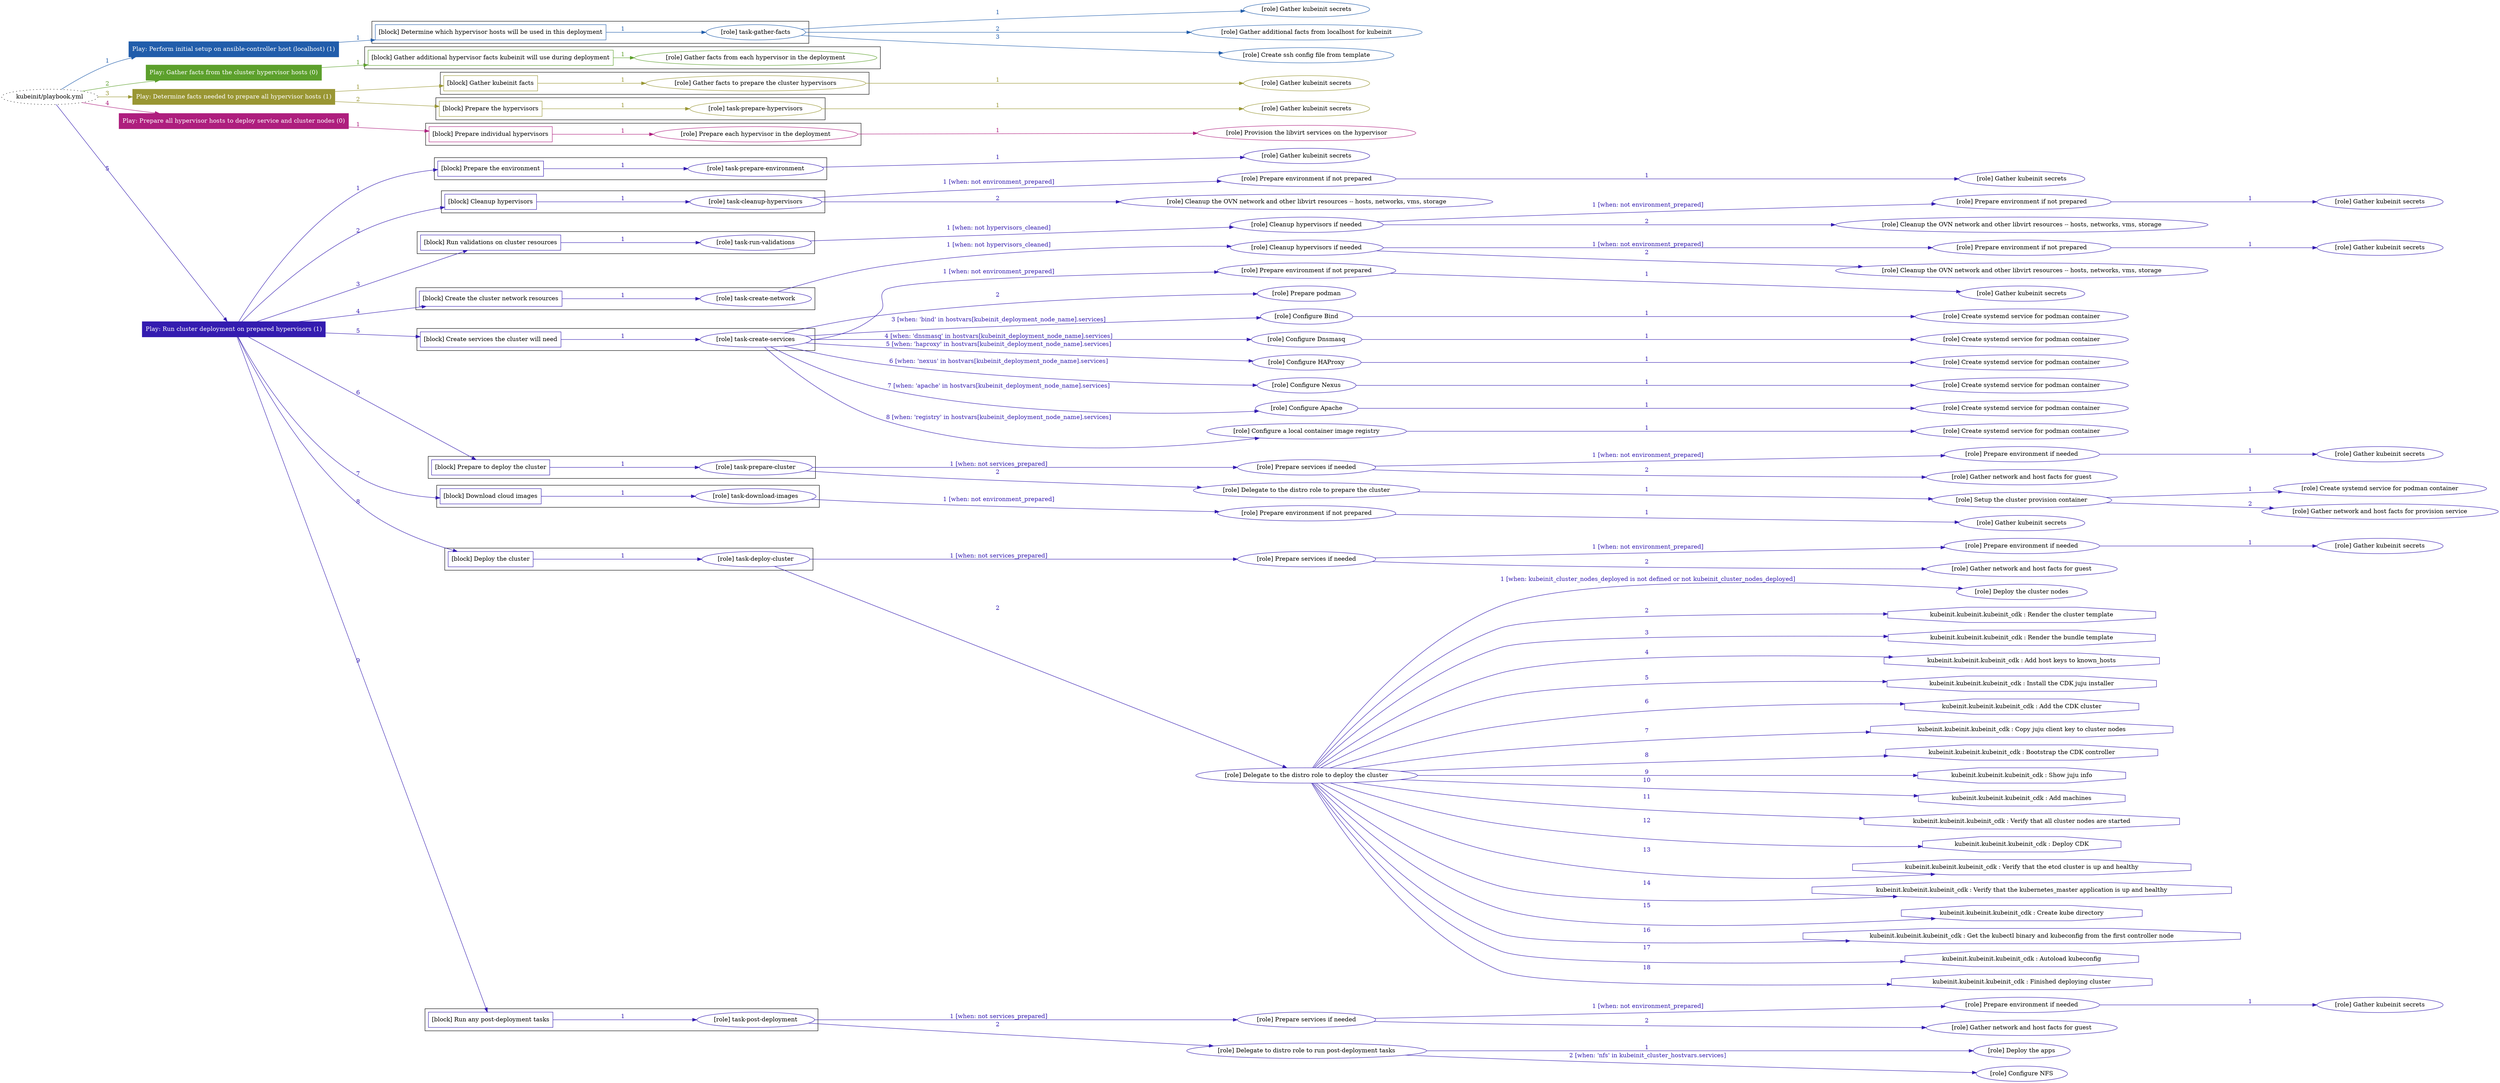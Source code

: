 digraph {
	graph [concentrate=true ordering=in rankdir=LR ratio=fill]
	edge [esep=5 sep=10]
	"kubeinit/playbook.yml" [URL="/home/runner/work/kubeinit/kubeinit/kubeinit/playbook.yml" id=playbook_48c706c8 style=dotted]
	play_cedb3ba1 [label="Play: Perform initial setup on ansible-controller host (localhost) (1)" URL="/home/runner/work/kubeinit/kubeinit/kubeinit/playbook.yml" color="#215dab" fontcolor="#ffffff" id=play_cedb3ba1 shape=box style=filled tooltip=localhost]
	"kubeinit/playbook.yml" -> play_cedb3ba1 [label="1 " color="#215dab" fontcolor="#215dab" id=edge_71664bc8 labeltooltip="1 " tooltip="1 "]
	subgraph "Gather kubeinit secrets" {
		role_3e4370bb [label="[role] Gather kubeinit secrets" URL="/home/runner/.ansible/collections/ansible_collections/kubeinit/kubeinit/roles/kubeinit_prepare/tasks/build_hypervisors_group.yml" color="#215dab" id=role_3e4370bb tooltip="Gather kubeinit secrets"]
	}
	subgraph "Gather additional facts from localhost for kubeinit" {
		role_c6907fe6 [label="[role] Gather additional facts from localhost for kubeinit" URL="/home/runner/.ansible/collections/ansible_collections/kubeinit/kubeinit/roles/kubeinit_prepare/tasks/build_hypervisors_group.yml" color="#215dab" id=role_c6907fe6 tooltip="Gather additional facts from localhost for kubeinit"]
	}
	subgraph "Create ssh config file from template" {
		role_018516f5 [label="[role] Create ssh config file from template" URL="/home/runner/.ansible/collections/ansible_collections/kubeinit/kubeinit/roles/kubeinit_prepare/tasks/build_hypervisors_group.yml" color="#215dab" id=role_018516f5 tooltip="Create ssh config file from template"]
	}
	subgraph "task-gather-facts" {
		role_13b71f1a [label="[role] task-gather-facts" URL="/home/runner/work/kubeinit/kubeinit/kubeinit/playbook.yml" color="#215dab" id=role_13b71f1a tooltip="task-gather-facts"]
		role_13b71f1a -> role_3e4370bb [label="1 " color="#215dab" fontcolor="#215dab" id=edge_1172177b labeltooltip="1 " tooltip="1 "]
		role_13b71f1a -> role_c6907fe6 [label="2 " color="#215dab" fontcolor="#215dab" id=edge_14a9ded7 labeltooltip="2 " tooltip="2 "]
		role_13b71f1a -> role_018516f5 [label="3 " color="#215dab" fontcolor="#215dab" id=edge_3a57f337 labeltooltip="3 " tooltip="3 "]
	}
	subgraph "Play: Perform initial setup on ansible-controller host (localhost) (1)" {
		play_cedb3ba1 -> block_cb6052bd [label=1 color="#215dab" fontcolor="#215dab" id=edge_5fdbff32 labeltooltip=1 tooltip=1]
		subgraph cluster_block_cb6052bd {
			block_cb6052bd [label="[block] Determine which hypervisor hosts will be used in this deployment" URL="/home/runner/work/kubeinit/kubeinit/kubeinit/playbook.yml" color="#215dab" id=block_cb6052bd labeltooltip="Determine which hypervisor hosts will be used in this deployment" shape=box tooltip="Determine which hypervisor hosts will be used in this deployment"]
			block_cb6052bd -> role_13b71f1a [label="1 " color="#215dab" fontcolor="#215dab" id=edge_61fb0ae7 labeltooltip="1 " tooltip="1 "]
		}
	}
	play_a7b5525f [label="Play: Gather facts from the cluster hypervisor hosts (0)" URL="/home/runner/work/kubeinit/kubeinit/kubeinit/playbook.yml" color="#5ca02c" fontcolor="#ffffff" id=play_a7b5525f shape=box style=filled tooltip="Play: Gather facts from the cluster hypervisor hosts (0)"]
	"kubeinit/playbook.yml" -> play_a7b5525f [label="2 " color="#5ca02c" fontcolor="#5ca02c" id=edge_7c75caef labeltooltip="2 " tooltip="2 "]
	subgraph "Gather facts from each hypervisor in the deployment" {
		role_ce492570 [label="[role] Gather facts from each hypervisor in the deployment" URL="/home/runner/work/kubeinit/kubeinit/kubeinit/playbook.yml" color="#5ca02c" id=role_ce492570 tooltip="Gather facts from each hypervisor in the deployment"]
	}
	subgraph "Play: Gather facts from the cluster hypervisor hosts (0)" {
		play_a7b5525f -> block_900a259f [label=1 color="#5ca02c" fontcolor="#5ca02c" id=edge_388dc240 labeltooltip=1 tooltip=1]
		subgraph cluster_block_900a259f {
			block_900a259f [label="[block] Gather additional hypervisor facts kubeinit will use during deployment" URL="/home/runner/work/kubeinit/kubeinit/kubeinit/playbook.yml" color="#5ca02c" id=block_900a259f labeltooltip="Gather additional hypervisor facts kubeinit will use during deployment" shape=box tooltip="Gather additional hypervisor facts kubeinit will use during deployment"]
			block_900a259f -> role_ce492570 [label="1 " color="#5ca02c" fontcolor="#5ca02c" id=edge_aece28e5 labeltooltip="1 " tooltip="1 "]
		}
	}
	play_88b65950 [label="Play: Determine facts needed to prepare all hypervisor hosts (1)" URL="/home/runner/work/kubeinit/kubeinit/kubeinit/playbook.yml" color="#999633" fontcolor="#ffffff" id=play_88b65950 shape=box style=filled tooltip=localhost]
	"kubeinit/playbook.yml" -> play_88b65950 [label="3 " color="#999633" fontcolor="#999633" id=edge_ac3afad1 labeltooltip="3 " tooltip="3 "]
	subgraph "Gather kubeinit secrets" {
		role_7559bda3 [label="[role] Gather kubeinit secrets" URL="/home/runner/.ansible/collections/ansible_collections/kubeinit/kubeinit/roles/kubeinit_prepare/tasks/gather_kubeinit_facts.yml" color="#999633" id=role_7559bda3 tooltip="Gather kubeinit secrets"]
	}
	subgraph "Gather facts to prepare the cluster hypervisors" {
		role_72e08563 [label="[role] Gather facts to prepare the cluster hypervisors" URL="/home/runner/work/kubeinit/kubeinit/kubeinit/playbook.yml" color="#999633" id=role_72e08563 tooltip="Gather facts to prepare the cluster hypervisors"]
		role_72e08563 -> role_7559bda3 [label="1 " color="#999633" fontcolor="#999633" id=edge_d6372c58 labeltooltip="1 " tooltip="1 "]
	}
	subgraph "Gather kubeinit secrets" {
		role_219eef7f [label="[role] Gather kubeinit secrets" URL="/home/runner/.ansible/collections/ansible_collections/kubeinit/kubeinit/roles/kubeinit_prepare/tasks/gather_kubeinit_facts.yml" color="#999633" id=role_219eef7f tooltip="Gather kubeinit secrets"]
	}
	subgraph "task-prepare-hypervisors" {
		role_f366081d [label="[role] task-prepare-hypervisors" URL="/home/runner/work/kubeinit/kubeinit/kubeinit/playbook.yml" color="#999633" id=role_f366081d tooltip="task-prepare-hypervisors"]
		role_f366081d -> role_219eef7f [label="1 " color="#999633" fontcolor="#999633" id=edge_fb10b3e0 labeltooltip="1 " tooltip="1 "]
	}
	subgraph "Play: Determine facts needed to prepare all hypervisor hosts (1)" {
		play_88b65950 -> block_e9b36731 [label=1 color="#999633" fontcolor="#999633" id=edge_6ba150f3 labeltooltip=1 tooltip=1]
		subgraph cluster_block_e9b36731 {
			block_e9b36731 [label="[block] Gather kubeinit facts" URL="/home/runner/work/kubeinit/kubeinit/kubeinit/playbook.yml" color="#999633" id=block_e9b36731 labeltooltip="Gather kubeinit facts" shape=box tooltip="Gather kubeinit facts"]
			block_e9b36731 -> role_72e08563 [label="1 " color="#999633" fontcolor="#999633" id=edge_904e5995 labeltooltip="1 " tooltip="1 "]
		}
		play_88b65950 -> block_8498c48b [label=2 color="#999633" fontcolor="#999633" id=edge_4044ae41 labeltooltip=2 tooltip=2]
		subgraph cluster_block_8498c48b {
			block_8498c48b [label="[block] Prepare the hypervisors" URL="/home/runner/work/kubeinit/kubeinit/kubeinit/playbook.yml" color="#999633" id=block_8498c48b labeltooltip="Prepare the hypervisors" shape=box tooltip="Prepare the hypervisors"]
			block_8498c48b -> role_f366081d [label="1 " color="#999633" fontcolor="#999633" id=edge_dd6d3c08 labeltooltip="1 " tooltip="1 "]
		}
	}
	play_8ccb7043 [label="Play: Prepare all hypervisor hosts to deploy service and cluster nodes (0)" URL="/home/runner/work/kubeinit/kubeinit/kubeinit/playbook.yml" color="#ae1e7e" fontcolor="#ffffff" id=play_8ccb7043 shape=box style=filled tooltip="Play: Prepare all hypervisor hosts to deploy service and cluster nodes (0)"]
	"kubeinit/playbook.yml" -> play_8ccb7043 [label="4 " color="#ae1e7e" fontcolor="#ae1e7e" id=edge_369b8608 labeltooltip="4 " tooltip="4 "]
	subgraph "Provision the libvirt services on the hypervisor" {
		role_0583c2eb [label="[role] Provision the libvirt services on the hypervisor" URL="/home/runner/.ansible/collections/ansible_collections/kubeinit/kubeinit/roles/kubeinit_prepare/tasks/prepare_hypervisor.yml" color="#ae1e7e" id=role_0583c2eb tooltip="Provision the libvirt services on the hypervisor"]
	}
	subgraph "Prepare each hypervisor in the deployment" {
		role_469907a5 [label="[role] Prepare each hypervisor in the deployment" URL="/home/runner/work/kubeinit/kubeinit/kubeinit/playbook.yml" color="#ae1e7e" id=role_469907a5 tooltip="Prepare each hypervisor in the deployment"]
		role_469907a5 -> role_0583c2eb [label="1 " color="#ae1e7e" fontcolor="#ae1e7e" id=edge_03b0df62 labeltooltip="1 " tooltip="1 "]
	}
	subgraph "Play: Prepare all hypervisor hosts to deploy service and cluster nodes (0)" {
		play_8ccb7043 -> block_928678fa [label=1 color="#ae1e7e" fontcolor="#ae1e7e" id=edge_aa74c758 labeltooltip=1 tooltip=1]
		subgraph cluster_block_928678fa {
			block_928678fa [label="[block] Prepare individual hypervisors" URL="/home/runner/work/kubeinit/kubeinit/kubeinit/playbook.yml" color="#ae1e7e" id=block_928678fa labeltooltip="Prepare individual hypervisors" shape=box tooltip="Prepare individual hypervisors"]
			block_928678fa -> role_469907a5 [label="1 " color="#ae1e7e" fontcolor="#ae1e7e" id=edge_8cc87899 labeltooltip="1 " tooltip="1 "]
		}
	}
	play_aab366b6 [label="Play: Run cluster deployment on prepared hypervisors (1)" URL="/home/runner/work/kubeinit/kubeinit/kubeinit/playbook.yml" color="#341cb0" fontcolor="#ffffff" id=play_aab366b6 shape=box style=filled tooltip=localhost]
	"kubeinit/playbook.yml" -> play_aab366b6 [label="5 " color="#341cb0" fontcolor="#341cb0" id=edge_aa33cd7a labeltooltip="5 " tooltip="5 "]
	subgraph "Gather kubeinit secrets" {
		role_d6372fdd [label="[role] Gather kubeinit secrets" URL="/home/runner/.ansible/collections/ansible_collections/kubeinit/kubeinit/roles/kubeinit_prepare/tasks/gather_kubeinit_facts.yml" color="#341cb0" id=role_d6372fdd tooltip="Gather kubeinit secrets"]
	}
	subgraph "task-prepare-environment" {
		role_fbc87ac1 [label="[role] task-prepare-environment" URL="/home/runner/work/kubeinit/kubeinit/kubeinit/playbook.yml" color="#341cb0" id=role_fbc87ac1 tooltip="task-prepare-environment"]
		role_fbc87ac1 -> role_d6372fdd [label="1 " color="#341cb0" fontcolor="#341cb0" id=edge_51002732 labeltooltip="1 " tooltip="1 "]
	}
	subgraph "Gather kubeinit secrets" {
		role_0968034c [label="[role] Gather kubeinit secrets" URL="/home/runner/.ansible/collections/ansible_collections/kubeinit/kubeinit/roles/kubeinit_prepare/tasks/gather_kubeinit_facts.yml" color="#341cb0" id=role_0968034c tooltip="Gather kubeinit secrets"]
	}
	subgraph "Prepare environment if not prepared" {
		role_24ebcb48 [label="[role] Prepare environment if not prepared" URL="/home/runner/.ansible/collections/ansible_collections/kubeinit/kubeinit/roles/kubeinit_prepare/tasks/cleanup_hypervisors.yml" color="#341cb0" id=role_24ebcb48 tooltip="Prepare environment if not prepared"]
		role_24ebcb48 -> role_0968034c [label="1 " color="#341cb0" fontcolor="#341cb0" id=edge_f82f7efa labeltooltip="1 " tooltip="1 "]
	}
	subgraph "Cleanup the OVN network and other libvirt resources -- hosts, networks, vms, storage" {
		role_b652e905 [label="[role] Cleanup the OVN network and other libvirt resources -- hosts, networks, vms, storage" URL="/home/runner/.ansible/collections/ansible_collections/kubeinit/kubeinit/roles/kubeinit_prepare/tasks/cleanup_hypervisors.yml" color="#341cb0" id=role_b652e905 tooltip="Cleanup the OVN network and other libvirt resources -- hosts, networks, vms, storage"]
	}
	subgraph "task-cleanup-hypervisors" {
		role_96064964 [label="[role] task-cleanup-hypervisors" URL="/home/runner/work/kubeinit/kubeinit/kubeinit/playbook.yml" color="#341cb0" id=role_96064964 tooltip="task-cleanup-hypervisors"]
		role_96064964 -> role_24ebcb48 [label="1 [when: not environment_prepared]" color="#341cb0" fontcolor="#341cb0" id=edge_95765993 labeltooltip="1 [when: not environment_prepared]" tooltip="1 [when: not environment_prepared]"]
		role_96064964 -> role_b652e905 [label="2 " color="#341cb0" fontcolor="#341cb0" id=edge_e95d57e8 labeltooltip="2 " tooltip="2 "]
	}
	subgraph "Gather kubeinit secrets" {
		role_af003181 [label="[role] Gather kubeinit secrets" URL="/home/runner/.ansible/collections/ansible_collections/kubeinit/kubeinit/roles/kubeinit_prepare/tasks/gather_kubeinit_facts.yml" color="#341cb0" id=role_af003181 tooltip="Gather kubeinit secrets"]
	}
	subgraph "Prepare environment if not prepared" {
		role_1c6df6f0 [label="[role] Prepare environment if not prepared" URL="/home/runner/.ansible/collections/ansible_collections/kubeinit/kubeinit/roles/kubeinit_prepare/tasks/cleanup_hypervisors.yml" color="#341cb0" id=role_1c6df6f0 tooltip="Prepare environment if not prepared"]
		role_1c6df6f0 -> role_af003181 [label="1 " color="#341cb0" fontcolor="#341cb0" id=edge_aa8027bc labeltooltip="1 " tooltip="1 "]
	}
	subgraph "Cleanup the OVN network and other libvirt resources -- hosts, networks, vms, storage" {
		role_198a7b28 [label="[role] Cleanup the OVN network and other libvirt resources -- hosts, networks, vms, storage" URL="/home/runner/.ansible/collections/ansible_collections/kubeinit/kubeinit/roles/kubeinit_prepare/tasks/cleanup_hypervisors.yml" color="#341cb0" id=role_198a7b28 tooltip="Cleanup the OVN network and other libvirt resources -- hosts, networks, vms, storage"]
	}
	subgraph "Cleanup hypervisors if needed" {
		role_00a297fa [label="[role] Cleanup hypervisors if needed" URL="/home/runner/.ansible/collections/ansible_collections/kubeinit/kubeinit/roles/kubeinit_validations/tasks/main.yml" color="#341cb0" id=role_00a297fa tooltip="Cleanup hypervisors if needed"]
		role_00a297fa -> role_1c6df6f0 [label="1 [when: not environment_prepared]" color="#341cb0" fontcolor="#341cb0" id=edge_0563bb2b labeltooltip="1 [when: not environment_prepared]" tooltip="1 [when: not environment_prepared]"]
		role_00a297fa -> role_198a7b28 [label="2 " color="#341cb0" fontcolor="#341cb0" id=edge_167e06ee labeltooltip="2 " tooltip="2 "]
	}
	subgraph "task-run-validations" {
		role_1fd0a8c8 [label="[role] task-run-validations" URL="/home/runner/work/kubeinit/kubeinit/kubeinit/playbook.yml" color="#341cb0" id=role_1fd0a8c8 tooltip="task-run-validations"]
		role_1fd0a8c8 -> role_00a297fa [label="1 [when: not hypervisors_cleaned]" color="#341cb0" fontcolor="#341cb0" id=edge_41697c6c labeltooltip="1 [when: not hypervisors_cleaned]" tooltip="1 [when: not hypervisors_cleaned]"]
	}
	subgraph "Gather kubeinit secrets" {
		role_26388b18 [label="[role] Gather kubeinit secrets" URL="/home/runner/.ansible/collections/ansible_collections/kubeinit/kubeinit/roles/kubeinit_prepare/tasks/gather_kubeinit_facts.yml" color="#341cb0" id=role_26388b18 tooltip="Gather kubeinit secrets"]
	}
	subgraph "Prepare environment if not prepared" {
		role_1f91ef42 [label="[role] Prepare environment if not prepared" URL="/home/runner/.ansible/collections/ansible_collections/kubeinit/kubeinit/roles/kubeinit_prepare/tasks/cleanup_hypervisors.yml" color="#341cb0" id=role_1f91ef42 tooltip="Prepare environment if not prepared"]
		role_1f91ef42 -> role_26388b18 [label="1 " color="#341cb0" fontcolor="#341cb0" id=edge_8b6b9b17 labeltooltip="1 " tooltip="1 "]
	}
	subgraph "Cleanup the OVN network and other libvirt resources -- hosts, networks, vms, storage" {
		role_7e1f0639 [label="[role] Cleanup the OVN network and other libvirt resources -- hosts, networks, vms, storage" URL="/home/runner/.ansible/collections/ansible_collections/kubeinit/kubeinit/roles/kubeinit_prepare/tasks/cleanup_hypervisors.yml" color="#341cb0" id=role_7e1f0639 tooltip="Cleanup the OVN network and other libvirt resources -- hosts, networks, vms, storage"]
	}
	subgraph "Cleanup hypervisors if needed" {
		role_3a090cff [label="[role] Cleanup hypervisors if needed" URL="/home/runner/.ansible/collections/ansible_collections/kubeinit/kubeinit/roles/kubeinit_libvirt/tasks/create_network.yml" color="#341cb0" id=role_3a090cff tooltip="Cleanup hypervisors if needed"]
		role_3a090cff -> role_1f91ef42 [label="1 [when: not environment_prepared]" color="#341cb0" fontcolor="#341cb0" id=edge_46914a4c labeltooltip="1 [when: not environment_prepared]" tooltip="1 [when: not environment_prepared]"]
		role_3a090cff -> role_7e1f0639 [label="2 " color="#341cb0" fontcolor="#341cb0" id=edge_e2fb491e labeltooltip="2 " tooltip="2 "]
	}
	subgraph "task-create-network" {
		role_599f7aef [label="[role] task-create-network" URL="/home/runner/work/kubeinit/kubeinit/kubeinit/playbook.yml" color="#341cb0" id=role_599f7aef tooltip="task-create-network"]
		role_599f7aef -> role_3a090cff [label="1 [when: not hypervisors_cleaned]" color="#341cb0" fontcolor="#341cb0" id=edge_dde1588d labeltooltip="1 [when: not hypervisors_cleaned]" tooltip="1 [when: not hypervisors_cleaned]"]
	}
	subgraph "Gather kubeinit secrets" {
		role_be9a12cd [label="[role] Gather kubeinit secrets" URL="/home/runner/.ansible/collections/ansible_collections/kubeinit/kubeinit/roles/kubeinit_prepare/tasks/gather_kubeinit_facts.yml" color="#341cb0" id=role_be9a12cd tooltip="Gather kubeinit secrets"]
	}
	subgraph "Prepare environment if not prepared" {
		role_fbcbe64c [label="[role] Prepare environment if not prepared" URL="/home/runner/.ansible/collections/ansible_collections/kubeinit/kubeinit/roles/kubeinit_services/tasks/main.yml" color="#341cb0" id=role_fbcbe64c tooltip="Prepare environment if not prepared"]
		role_fbcbe64c -> role_be9a12cd [label="1 " color="#341cb0" fontcolor="#341cb0" id=edge_8f847c29 labeltooltip="1 " tooltip="1 "]
	}
	subgraph "Prepare podman" {
		role_4655efd1 [label="[role] Prepare podman" URL="/home/runner/.ansible/collections/ansible_collections/kubeinit/kubeinit/roles/kubeinit_services/tasks/00_create_service_pod.yml" color="#341cb0" id=role_4655efd1 tooltip="Prepare podman"]
	}
	subgraph "Create systemd service for podman container" {
		role_a6beb8fc [label="[role] Create systemd service for podman container" URL="/home/runner/.ansible/collections/ansible_collections/kubeinit/kubeinit/roles/kubeinit_bind/tasks/main.yml" color="#341cb0" id=role_a6beb8fc tooltip="Create systemd service for podman container"]
	}
	subgraph "Configure Bind" {
		role_00e4c895 [label="[role] Configure Bind" URL="/home/runner/.ansible/collections/ansible_collections/kubeinit/kubeinit/roles/kubeinit_services/tasks/start_services_containers.yml" color="#341cb0" id=role_00e4c895 tooltip="Configure Bind"]
		role_00e4c895 -> role_a6beb8fc [label="1 " color="#341cb0" fontcolor="#341cb0" id=edge_9139544f labeltooltip="1 " tooltip="1 "]
	}
	subgraph "Create systemd service for podman container" {
		role_478b2065 [label="[role] Create systemd service for podman container" URL="/home/runner/.ansible/collections/ansible_collections/kubeinit/kubeinit/roles/kubeinit_dnsmasq/tasks/main.yml" color="#341cb0" id=role_478b2065 tooltip="Create systemd service for podman container"]
	}
	subgraph "Configure Dnsmasq" {
		role_9868f40c [label="[role] Configure Dnsmasq" URL="/home/runner/.ansible/collections/ansible_collections/kubeinit/kubeinit/roles/kubeinit_services/tasks/start_services_containers.yml" color="#341cb0" id=role_9868f40c tooltip="Configure Dnsmasq"]
		role_9868f40c -> role_478b2065 [label="1 " color="#341cb0" fontcolor="#341cb0" id=edge_9ecef48c labeltooltip="1 " tooltip="1 "]
	}
	subgraph "Create systemd service for podman container" {
		role_2421e488 [label="[role] Create systemd service for podman container" URL="/home/runner/.ansible/collections/ansible_collections/kubeinit/kubeinit/roles/kubeinit_haproxy/tasks/main.yml" color="#341cb0" id=role_2421e488 tooltip="Create systemd service for podman container"]
	}
	subgraph "Configure HAProxy" {
		role_348296af [label="[role] Configure HAProxy" URL="/home/runner/.ansible/collections/ansible_collections/kubeinit/kubeinit/roles/kubeinit_services/tasks/start_services_containers.yml" color="#341cb0" id=role_348296af tooltip="Configure HAProxy"]
		role_348296af -> role_2421e488 [label="1 " color="#341cb0" fontcolor="#341cb0" id=edge_ba308468 labeltooltip="1 " tooltip="1 "]
	}
	subgraph "Create systemd service for podman container" {
		role_f033c5a7 [label="[role] Create systemd service for podman container" URL="/home/runner/.ansible/collections/ansible_collections/kubeinit/kubeinit/roles/kubeinit_nexus/tasks/main.yml" color="#341cb0" id=role_f033c5a7 tooltip="Create systemd service for podman container"]
	}
	subgraph "Configure Nexus" {
		role_752d7741 [label="[role] Configure Nexus" URL="/home/runner/.ansible/collections/ansible_collections/kubeinit/kubeinit/roles/kubeinit_services/tasks/start_services_containers.yml" color="#341cb0" id=role_752d7741 tooltip="Configure Nexus"]
		role_752d7741 -> role_f033c5a7 [label="1 " color="#341cb0" fontcolor="#341cb0" id=edge_c91ae945 labeltooltip="1 " tooltip="1 "]
	}
	subgraph "Create systemd service for podman container" {
		role_763b965b [label="[role] Create systemd service for podman container" URL="/home/runner/.ansible/collections/ansible_collections/kubeinit/kubeinit/roles/kubeinit_apache/tasks/main.yml" color="#341cb0" id=role_763b965b tooltip="Create systemd service for podman container"]
	}
	subgraph "Configure Apache" {
		role_cf6eb30e [label="[role] Configure Apache" URL="/home/runner/.ansible/collections/ansible_collections/kubeinit/kubeinit/roles/kubeinit_services/tasks/start_services_containers.yml" color="#341cb0" id=role_cf6eb30e tooltip="Configure Apache"]
		role_cf6eb30e -> role_763b965b [label="1 " color="#341cb0" fontcolor="#341cb0" id=edge_b81cdc60 labeltooltip="1 " tooltip="1 "]
	}
	subgraph "Create systemd service for podman container" {
		role_211d890c [label="[role] Create systemd service for podman container" URL="/home/runner/.ansible/collections/ansible_collections/kubeinit/kubeinit/roles/kubeinit_registry/tasks/main.yml" color="#341cb0" id=role_211d890c tooltip="Create systemd service for podman container"]
	}
	subgraph "Configure a local container image registry" {
		role_208dd876 [label="[role] Configure a local container image registry" URL="/home/runner/.ansible/collections/ansible_collections/kubeinit/kubeinit/roles/kubeinit_services/tasks/start_services_containers.yml" color="#341cb0" id=role_208dd876 tooltip="Configure a local container image registry"]
		role_208dd876 -> role_211d890c [label="1 " color="#341cb0" fontcolor="#341cb0" id=edge_16f1bc96 labeltooltip="1 " tooltip="1 "]
	}
	subgraph "task-create-services" {
		role_2260d160 [label="[role] task-create-services" URL="/home/runner/work/kubeinit/kubeinit/kubeinit/playbook.yml" color="#341cb0" id=role_2260d160 tooltip="task-create-services"]
		role_2260d160 -> role_fbcbe64c [label="1 [when: not environment_prepared]" color="#341cb0" fontcolor="#341cb0" id=edge_f53c9843 labeltooltip="1 [when: not environment_prepared]" tooltip="1 [when: not environment_prepared]"]
		role_2260d160 -> role_4655efd1 [label="2 " color="#341cb0" fontcolor="#341cb0" id=edge_e163564e labeltooltip="2 " tooltip="2 "]
		role_2260d160 -> role_00e4c895 [label="3 [when: 'bind' in hostvars[kubeinit_deployment_node_name].services]" color="#341cb0" fontcolor="#341cb0" id=edge_aebfb0dc labeltooltip="3 [when: 'bind' in hostvars[kubeinit_deployment_node_name].services]" tooltip="3 [when: 'bind' in hostvars[kubeinit_deployment_node_name].services]"]
		role_2260d160 -> role_9868f40c [label="4 [when: 'dnsmasq' in hostvars[kubeinit_deployment_node_name].services]" color="#341cb0" fontcolor="#341cb0" id=edge_6f437ec1 labeltooltip="4 [when: 'dnsmasq' in hostvars[kubeinit_deployment_node_name].services]" tooltip="4 [when: 'dnsmasq' in hostvars[kubeinit_deployment_node_name].services]"]
		role_2260d160 -> role_348296af [label="5 [when: 'haproxy' in hostvars[kubeinit_deployment_node_name].services]" color="#341cb0" fontcolor="#341cb0" id=edge_f08bc7b5 labeltooltip="5 [when: 'haproxy' in hostvars[kubeinit_deployment_node_name].services]" tooltip="5 [when: 'haproxy' in hostvars[kubeinit_deployment_node_name].services]"]
		role_2260d160 -> role_752d7741 [label="6 [when: 'nexus' in hostvars[kubeinit_deployment_node_name].services]" color="#341cb0" fontcolor="#341cb0" id=edge_77923bd2 labeltooltip="6 [when: 'nexus' in hostvars[kubeinit_deployment_node_name].services]" tooltip="6 [when: 'nexus' in hostvars[kubeinit_deployment_node_name].services]"]
		role_2260d160 -> role_cf6eb30e [label="7 [when: 'apache' in hostvars[kubeinit_deployment_node_name].services]" color="#341cb0" fontcolor="#341cb0" id=edge_a0f61c27 labeltooltip="7 [when: 'apache' in hostvars[kubeinit_deployment_node_name].services]" tooltip="7 [when: 'apache' in hostvars[kubeinit_deployment_node_name].services]"]
		role_2260d160 -> role_208dd876 [label="8 [when: 'registry' in hostvars[kubeinit_deployment_node_name].services]" color="#341cb0" fontcolor="#341cb0" id=edge_066993d5 labeltooltip="8 [when: 'registry' in hostvars[kubeinit_deployment_node_name].services]" tooltip="8 [when: 'registry' in hostvars[kubeinit_deployment_node_name].services]"]
	}
	subgraph "Gather kubeinit secrets" {
		role_78c58557 [label="[role] Gather kubeinit secrets" URL="/home/runner/.ansible/collections/ansible_collections/kubeinit/kubeinit/roles/kubeinit_prepare/tasks/gather_kubeinit_facts.yml" color="#341cb0" id=role_78c58557 tooltip="Gather kubeinit secrets"]
	}
	subgraph "Prepare environment if needed" {
		role_3f16b230 [label="[role] Prepare environment if needed" URL="/home/runner/.ansible/collections/ansible_collections/kubeinit/kubeinit/roles/kubeinit_services/tasks/prepare_services.yml" color="#341cb0" id=role_3f16b230 tooltip="Prepare environment if needed"]
		role_3f16b230 -> role_78c58557 [label="1 " color="#341cb0" fontcolor="#341cb0" id=edge_0cccaba7 labeltooltip="1 " tooltip="1 "]
	}
	subgraph "Gather network and host facts for guest" {
		role_c41fe341 [label="[role] Gather network and host facts for guest" URL="/home/runner/.ansible/collections/ansible_collections/kubeinit/kubeinit/roles/kubeinit_services/tasks/prepare_services.yml" color="#341cb0" id=role_c41fe341 tooltip="Gather network and host facts for guest"]
	}
	subgraph "Prepare services if needed" {
		role_7efc1fa7 [label="[role] Prepare services if needed" URL="/home/runner/.ansible/collections/ansible_collections/kubeinit/kubeinit/roles/kubeinit_prepare/tasks/prepare_cluster.yml" color="#341cb0" id=role_7efc1fa7 tooltip="Prepare services if needed"]
		role_7efc1fa7 -> role_3f16b230 [label="1 [when: not environment_prepared]" color="#341cb0" fontcolor="#341cb0" id=edge_9c9eb494 labeltooltip="1 [when: not environment_prepared]" tooltip="1 [when: not environment_prepared]"]
		role_7efc1fa7 -> role_c41fe341 [label="2 " color="#341cb0" fontcolor="#341cb0" id=edge_f7d2ab17 labeltooltip="2 " tooltip="2 "]
	}
	subgraph "Create systemd service for podman container" {
		role_ae0abca5 [label="[role] Create systemd service for podman container" URL="/home/runner/.ansible/collections/ansible_collections/kubeinit/kubeinit/roles/kubeinit_services/tasks/create_provision_container.yml" color="#341cb0" id=role_ae0abca5 tooltip="Create systemd service for podman container"]
	}
	subgraph "Gather network and host facts for provision service" {
		role_ff6fdce2 [label="[role] Gather network and host facts for provision service" URL="/home/runner/.ansible/collections/ansible_collections/kubeinit/kubeinit/roles/kubeinit_services/tasks/create_provision_container.yml" color="#341cb0" id=role_ff6fdce2 tooltip="Gather network and host facts for provision service"]
	}
	subgraph "Setup the cluster provision container" {
		role_efaa129e [label="[role] Setup the cluster provision container" URL="/home/runner/.ansible/collections/ansible_collections/kubeinit/kubeinit/roles/kubeinit_cdk/tasks/prepare_cluster.yml" color="#341cb0" id=role_efaa129e tooltip="Setup the cluster provision container"]
		role_efaa129e -> role_ae0abca5 [label="1 " color="#341cb0" fontcolor="#341cb0" id=edge_b44b6ae4 labeltooltip="1 " tooltip="1 "]
		role_efaa129e -> role_ff6fdce2 [label="2 " color="#341cb0" fontcolor="#341cb0" id=edge_f9bce658 labeltooltip="2 " tooltip="2 "]
	}
	subgraph "Delegate to the distro role to prepare the cluster" {
		role_dd0079d8 [label="[role] Delegate to the distro role to prepare the cluster" URL="/home/runner/.ansible/collections/ansible_collections/kubeinit/kubeinit/roles/kubeinit_prepare/tasks/prepare_cluster.yml" color="#341cb0" id=role_dd0079d8 tooltip="Delegate to the distro role to prepare the cluster"]
		role_dd0079d8 -> role_efaa129e [label="1 " color="#341cb0" fontcolor="#341cb0" id=edge_bec86d85 labeltooltip="1 " tooltip="1 "]
	}
	subgraph "task-prepare-cluster" {
		role_eb80685b [label="[role] task-prepare-cluster" URL="/home/runner/work/kubeinit/kubeinit/kubeinit/playbook.yml" color="#341cb0" id=role_eb80685b tooltip="task-prepare-cluster"]
		role_eb80685b -> role_7efc1fa7 [label="1 [when: not services_prepared]" color="#341cb0" fontcolor="#341cb0" id=edge_a42442d0 labeltooltip="1 [when: not services_prepared]" tooltip="1 [when: not services_prepared]"]
		role_eb80685b -> role_dd0079d8 [label="2 " color="#341cb0" fontcolor="#341cb0" id=edge_66ec7533 labeltooltip="2 " tooltip="2 "]
	}
	subgraph "Gather kubeinit secrets" {
		role_bc2a9384 [label="[role] Gather kubeinit secrets" URL="/home/runner/.ansible/collections/ansible_collections/kubeinit/kubeinit/roles/kubeinit_prepare/tasks/gather_kubeinit_facts.yml" color="#341cb0" id=role_bc2a9384 tooltip="Gather kubeinit secrets"]
	}
	subgraph "Prepare environment if not prepared" {
		role_1919d02d [label="[role] Prepare environment if not prepared" URL="/home/runner/.ansible/collections/ansible_collections/kubeinit/kubeinit/roles/kubeinit_libvirt/tasks/download_cloud_images.yml" color="#341cb0" id=role_1919d02d tooltip="Prepare environment if not prepared"]
		role_1919d02d -> role_bc2a9384 [label="1 " color="#341cb0" fontcolor="#341cb0" id=edge_9c66ae20 labeltooltip="1 " tooltip="1 "]
	}
	subgraph "task-download-images" {
		role_02431dcb [label="[role] task-download-images" URL="/home/runner/work/kubeinit/kubeinit/kubeinit/playbook.yml" color="#341cb0" id=role_02431dcb tooltip="task-download-images"]
		role_02431dcb -> role_1919d02d [label="1 [when: not environment_prepared]" color="#341cb0" fontcolor="#341cb0" id=edge_137980e7 labeltooltip="1 [when: not environment_prepared]" tooltip="1 [when: not environment_prepared]"]
	}
	subgraph "Gather kubeinit secrets" {
		role_baf61051 [label="[role] Gather kubeinit secrets" URL="/home/runner/.ansible/collections/ansible_collections/kubeinit/kubeinit/roles/kubeinit_prepare/tasks/gather_kubeinit_facts.yml" color="#341cb0" id=role_baf61051 tooltip="Gather kubeinit secrets"]
	}
	subgraph "Prepare environment if needed" {
		role_4f1ca418 [label="[role] Prepare environment if needed" URL="/home/runner/.ansible/collections/ansible_collections/kubeinit/kubeinit/roles/kubeinit_services/tasks/prepare_services.yml" color="#341cb0" id=role_4f1ca418 tooltip="Prepare environment if needed"]
		role_4f1ca418 -> role_baf61051 [label="1 " color="#341cb0" fontcolor="#341cb0" id=edge_0cb2afb2 labeltooltip="1 " tooltip="1 "]
	}
	subgraph "Gather network and host facts for guest" {
		role_7cd01cbf [label="[role] Gather network and host facts for guest" URL="/home/runner/.ansible/collections/ansible_collections/kubeinit/kubeinit/roles/kubeinit_services/tasks/prepare_services.yml" color="#341cb0" id=role_7cd01cbf tooltip="Gather network and host facts for guest"]
	}
	subgraph "Prepare services if needed" {
		role_5badc3aa [label="[role] Prepare services if needed" URL="/home/runner/.ansible/collections/ansible_collections/kubeinit/kubeinit/roles/kubeinit_prepare/tasks/deploy_cluster.yml" color="#341cb0" id=role_5badc3aa tooltip="Prepare services if needed"]
		role_5badc3aa -> role_4f1ca418 [label="1 [when: not environment_prepared]" color="#341cb0" fontcolor="#341cb0" id=edge_0923e9eb labeltooltip="1 [when: not environment_prepared]" tooltip="1 [when: not environment_prepared]"]
		role_5badc3aa -> role_7cd01cbf [label="2 " color="#341cb0" fontcolor="#341cb0" id=edge_596b8515 labeltooltip="2 " tooltip="2 "]
	}
	subgraph "Deploy the cluster nodes" {
		role_3b45578a [label="[role] Deploy the cluster nodes" URL="/home/runner/.ansible/collections/ansible_collections/kubeinit/kubeinit/roles/kubeinit_cdk/tasks/main.yml" color="#341cb0" id=role_3b45578a tooltip="Deploy the cluster nodes"]
	}
	subgraph "Delegate to the distro role to deploy the cluster" {
		role_9c9766ee [label="[role] Delegate to the distro role to deploy the cluster" URL="/home/runner/.ansible/collections/ansible_collections/kubeinit/kubeinit/roles/kubeinit_prepare/tasks/deploy_cluster.yml" color="#341cb0" id=role_9c9766ee tooltip="Delegate to the distro role to deploy the cluster"]
		role_9c9766ee -> role_3b45578a [label="1 [when: kubeinit_cluster_nodes_deployed is not defined or not kubeinit_cluster_nodes_deployed]" color="#341cb0" fontcolor="#341cb0" id=edge_9c1ba6a4 labeltooltip="1 [when: kubeinit_cluster_nodes_deployed is not defined or not kubeinit_cluster_nodes_deployed]" tooltip="1 [when: kubeinit_cluster_nodes_deployed is not defined or not kubeinit_cluster_nodes_deployed]"]
		task_be72b016 [label="kubeinit.kubeinit.kubeinit_cdk : Render the cluster template" URL="/home/runner/.ansible/collections/ansible_collections/kubeinit/kubeinit/roles/kubeinit_cdk/tasks/main.yml" color="#341cb0" id=task_be72b016 shape=octagon tooltip="kubeinit.kubeinit.kubeinit_cdk : Render the cluster template"]
		role_9c9766ee -> task_be72b016 [label="2 " color="#341cb0" fontcolor="#341cb0" id=edge_2628df79 labeltooltip="2 " tooltip="2 "]
		task_9ca9fbbb [label="kubeinit.kubeinit.kubeinit_cdk : Render the bundle template" URL="/home/runner/.ansible/collections/ansible_collections/kubeinit/kubeinit/roles/kubeinit_cdk/tasks/main.yml" color="#341cb0" id=task_9ca9fbbb shape=octagon tooltip="kubeinit.kubeinit.kubeinit_cdk : Render the bundle template"]
		role_9c9766ee -> task_9ca9fbbb [label="3 " color="#341cb0" fontcolor="#341cb0" id=edge_3e9573e4 labeltooltip="3 " tooltip="3 "]
		task_6ee92b9a [label="kubeinit.kubeinit.kubeinit_cdk : Add host keys to known_hosts" URL="/home/runner/.ansible/collections/ansible_collections/kubeinit/kubeinit/roles/kubeinit_cdk/tasks/main.yml" color="#341cb0" id=task_6ee92b9a shape=octagon tooltip="kubeinit.kubeinit.kubeinit_cdk : Add host keys to known_hosts"]
		role_9c9766ee -> task_6ee92b9a [label="4 " color="#341cb0" fontcolor="#341cb0" id=edge_26dc8ec0 labeltooltip="4 " tooltip="4 "]
		task_eea5ec12 [label="kubeinit.kubeinit.kubeinit_cdk : Install the CDK juju installer" URL="/home/runner/.ansible/collections/ansible_collections/kubeinit/kubeinit/roles/kubeinit_cdk/tasks/main.yml" color="#341cb0" id=task_eea5ec12 shape=octagon tooltip="kubeinit.kubeinit.kubeinit_cdk : Install the CDK juju installer"]
		role_9c9766ee -> task_eea5ec12 [label="5 " color="#341cb0" fontcolor="#341cb0" id=edge_76f6fa7b labeltooltip="5 " tooltip="5 "]
		task_f3d5bf29 [label="kubeinit.kubeinit.kubeinit_cdk : Add the CDK cluster" URL="/home/runner/.ansible/collections/ansible_collections/kubeinit/kubeinit/roles/kubeinit_cdk/tasks/main.yml" color="#341cb0" id=task_f3d5bf29 shape=octagon tooltip="kubeinit.kubeinit.kubeinit_cdk : Add the CDK cluster"]
		role_9c9766ee -> task_f3d5bf29 [label="6 " color="#341cb0" fontcolor="#341cb0" id=edge_cd654c30 labeltooltip="6 " tooltip="6 "]
		task_90b686bb [label="kubeinit.kubeinit.kubeinit_cdk : Copy juju client key to cluster nodes" URL="/home/runner/.ansible/collections/ansible_collections/kubeinit/kubeinit/roles/kubeinit_cdk/tasks/main.yml" color="#341cb0" id=task_90b686bb shape=octagon tooltip="kubeinit.kubeinit.kubeinit_cdk : Copy juju client key to cluster nodes"]
		role_9c9766ee -> task_90b686bb [label="7 " color="#341cb0" fontcolor="#341cb0" id=edge_168ded62 labeltooltip="7 " tooltip="7 "]
		task_8805145e [label="kubeinit.kubeinit.kubeinit_cdk : Bootstrap the CDK controller" URL="/home/runner/.ansible/collections/ansible_collections/kubeinit/kubeinit/roles/kubeinit_cdk/tasks/main.yml" color="#341cb0" id=task_8805145e shape=octagon tooltip="kubeinit.kubeinit.kubeinit_cdk : Bootstrap the CDK controller"]
		role_9c9766ee -> task_8805145e [label="8 " color="#341cb0" fontcolor="#341cb0" id=edge_22358e98 labeltooltip="8 " tooltip="8 "]
		task_598d640a [label="kubeinit.kubeinit.kubeinit_cdk : Show juju info" URL="/home/runner/.ansible/collections/ansible_collections/kubeinit/kubeinit/roles/kubeinit_cdk/tasks/main.yml" color="#341cb0" id=task_598d640a shape=octagon tooltip="kubeinit.kubeinit.kubeinit_cdk : Show juju info"]
		role_9c9766ee -> task_598d640a [label="9 " color="#341cb0" fontcolor="#341cb0" id=edge_934b13a4 labeltooltip="9 " tooltip="9 "]
		task_d3d8f05c [label="kubeinit.kubeinit.kubeinit_cdk : Add machines" URL="/home/runner/.ansible/collections/ansible_collections/kubeinit/kubeinit/roles/kubeinit_cdk/tasks/main.yml" color="#341cb0" id=task_d3d8f05c shape=octagon tooltip="kubeinit.kubeinit.kubeinit_cdk : Add machines"]
		role_9c9766ee -> task_d3d8f05c [label="10 " color="#341cb0" fontcolor="#341cb0" id=edge_7566fd4d labeltooltip="10 " tooltip="10 "]
		task_4817b4d0 [label="kubeinit.kubeinit.kubeinit_cdk : Verify that all cluster nodes are started" URL="/home/runner/.ansible/collections/ansible_collections/kubeinit/kubeinit/roles/kubeinit_cdk/tasks/main.yml" color="#341cb0" id=task_4817b4d0 shape=octagon tooltip="kubeinit.kubeinit.kubeinit_cdk : Verify that all cluster nodes are started"]
		role_9c9766ee -> task_4817b4d0 [label="11 " color="#341cb0" fontcolor="#341cb0" id=edge_72a76961 labeltooltip="11 " tooltip="11 "]
		task_8baab068 [label="kubeinit.kubeinit.kubeinit_cdk : Deploy CDK" URL="/home/runner/.ansible/collections/ansible_collections/kubeinit/kubeinit/roles/kubeinit_cdk/tasks/main.yml" color="#341cb0" id=task_8baab068 shape=octagon tooltip="kubeinit.kubeinit.kubeinit_cdk : Deploy CDK"]
		role_9c9766ee -> task_8baab068 [label="12 " color="#341cb0" fontcolor="#341cb0" id=edge_224d1a8f labeltooltip="12 " tooltip="12 "]
		task_965068d9 [label="kubeinit.kubeinit.kubeinit_cdk : Verify that the etcd cluster is up and healthy" URL="/home/runner/.ansible/collections/ansible_collections/kubeinit/kubeinit/roles/kubeinit_cdk/tasks/main.yml" color="#341cb0" id=task_965068d9 shape=octagon tooltip="kubeinit.kubeinit.kubeinit_cdk : Verify that the etcd cluster is up and healthy"]
		role_9c9766ee -> task_965068d9 [label="13 " color="#341cb0" fontcolor="#341cb0" id=edge_e6d179bb labeltooltip="13 " tooltip="13 "]
		task_b7763715 [label="kubeinit.kubeinit.kubeinit_cdk : Verify that the kubernetes_master application is up and healthy" URL="/home/runner/.ansible/collections/ansible_collections/kubeinit/kubeinit/roles/kubeinit_cdk/tasks/main.yml" color="#341cb0" id=task_b7763715 shape=octagon tooltip="kubeinit.kubeinit.kubeinit_cdk : Verify that the kubernetes_master application is up and healthy"]
		role_9c9766ee -> task_b7763715 [label="14 " color="#341cb0" fontcolor="#341cb0" id=edge_cf892a7f labeltooltip="14 " tooltip="14 "]
		task_f519bea8 [label="kubeinit.kubeinit.kubeinit_cdk : Create kube directory" URL="/home/runner/.ansible/collections/ansible_collections/kubeinit/kubeinit/roles/kubeinit_cdk/tasks/main.yml" color="#341cb0" id=task_f519bea8 shape=octagon tooltip="kubeinit.kubeinit.kubeinit_cdk : Create kube directory"]
		role_9c9766ee -> task_f519bea8 [label="15 " color="#341cb0" fontcolor="#341cb0" id=edge_655afd7d labeltooltip="15 " tooltip="15 "]
		task_f7383d7b [label="kubeinit.kubeinit.kubeinit_cdk : Get the kubectl binary and kubeconfig from the first controller node" URL="/home/runner/.ansible/collections/ansible_collections/kubeinit/kubeinit/roles/kubeinit_cdk/tasks/main.yml" color="#341cb0" id=task_f7383d7b shape=octagon tooltip="kubeinit.kubeinit.kubeinit_cdk : Get the kubectl binary and kubeconfig from the first controller node"]
		role_9c9766ee -> task_f7383d7b [label="16 " color="#341cb0" fontcolor="#341cb0" id=edge_2944fd23 labeltooltip="16 " tooltip="16 "]
		task_4c879fb6 [label="kubeinit.kubeinit.kubeinit_cdk : Autoload kubeconfig" URL="/home/runner/.ansible/collections/ansible_collections/kubeinit/kubeinit/roles/kubeinit_cdk/tasks/main.yml" color="#341cb0" id=task_4c879fb6 shape=octagon tooltip="kubeinit.kubeinit.kubeinit_cdk : Autoload kubeconfig"]
		role_9c9766ee -> task_4c879fb6 [label="17 " color="#341cb0" fontcolor="#341cb0" id=edge_5f16dfd0 labeltooltip="17 " tooltip="17 "]
		task_7f25944f [label="kubeinit.kubeinit.kubeinit_cdk : Finished deploying cluster" URL="/home/runner/.ansible/collections/ansible_collections/kubeinit/kubeinit/roles/kubeinit_cdk/tasks/main.yml" color="#341cb0" id=task_7f25944f shape=octagon tooltip="kubeinit.kubeinit.kubeinit_cdk : Finished deploying cluster"]
		role_9c9766ee -> task_7f25944f [label="18 " color="#341cb0" fontcolor="#341cb0" id=edge_2b29d537 labeltooltip="18 " tooltip="18 "]
	}
	subgraph "task-deploy-cluster" {
		role_cf21fc29 [label="[role] task-deploy-cluster" URL="/home/runner/work/kubeinit/kubeinit/kubeinit/playbook.yml" color="#341cb0" id=role_cf21fc29 tooltip="task-deploy-cluster"]
		role_cf21fc29 -> role_5badc3aa [label="1 [when: not services_prepared]" color="#341cb0" fontcolor="#341cb0" id=edge_e3031e65 labeltooltip="1 [when: not services_prepared]" tooltip="1 [when: not services_prepared]"]
		role_cf21fc29 -> role_9c9766ee [label="2 " color="#341cb0" fontcolor="#341cb0" id=edge_ee4adf34 labeltooltip="2 " tooltip="2 "]
	}
	subgraph "Gather kubeinit secrets" {
		role_611e3adc [label="[role] Gather kubeinit secrets" URL="/home/runner/.ansible/collections/ansible_collections/kubeinit/kubeinit/roles/kubeinit_prepare/tasks/gather_kubeinit_facts.yml" color="#341cb0" id=role_611e3adc tooltip="Gather kubeinit secrets"]
	}
	subgraph "Prepare environment if needed" {
		role_04ac05a2 [label="[role] Prepare environment if needed" URL="/home/runner/.ansible/collections/ansible_collections/kubeinit/kubeinit/roles/kubeinit_services/tasks/prepare_services.yml" color="#341cb0" id=role_04ac05a2 tooltip="Prepare environment if needed"]
		role_04ac05a2 -> role_611e3adc [label="1 " color="#341cb0" fontcolor="#341cb0" id=edge_87329889 labeltooltip="1 " tooltip="1 "]
	}
	subgraph "Gather network and host facts for guest" {
		role_61da1c44 [label="[role] Gather network and host facts for guest" URL="/home/runner/.ansible/collections/ansible_collections/kubeinit/kubeinit/roles/kubeinit_services/tasks/prepare_services.yml" color="#341cb0" id=role_61da1c44 tooltip="Gather network and host facts for guest"]
	}
	subgraph "Prepare services if needed" {
		role_96fb8900 [label="[role] Prepare services if needed" URL="/home/runner/.ansible/collections/ansible_collections/kubeinit/kubeinit/roles/kubeinit_prepare/tasks/post_deployment.yml" color="#341cb0" id=role_96fb8900 tooltip="Prepare services if needed"]
		role_96fb8900 -> role_04ac05a2 [label="1 [when: not environment_prepared]" color="#341cb0" fontcolor="#341cb0" id=edge_5f967bea labeltooltip="1 [when: not environment_prepared]" tooltip="1 [when: not environment_prepared]"]
		role_96fb8900 -> role_61da1c44 [label="2 " color="#341cb0" fontcolor="#341cb0" id=edge_2b03f607 labeltooltip="2 " tooltip="2 "]
	}
	subgraph "Deploy the apps" {
		role_91e3a227 [label="[role] Deploy the apps" URL="/home/runner/.ansible/collections/ansible_collections/kubeinit/kubeinit/roles/kubeinit_cdk/tasks/post_deployment_tasks.yml" color="#341cb0" id=role_91e3a227 tooltip="Deploy the apps"]
	}
	subgraph "Configure NFS" {
		role_ee3164ff [label="[role] Configure NFS" URL="/home/runner/.ansible/collections/ansible_collections/kubeinit/kubeinit/roles/kubeinit_cdk/tasks/post_deployment_tasks.yml" color="#341cb0" id=role_ee3164ff tooltip="Configure NFS"]
	}
	subgraph "Delegate to distro role to run post-deployment tasks" {
		role_f9258255 [label="[role] Delegate to distro role to run post-deployment tasks" URL="/home/runner/.ansible/collections/ansible_collections/kubeinit/kubeinit/roles/kubeinit_prepare/tasks/post_deployment.yml" color="#341cb0" id=role_f9258255 tooltip="Delegate to distro role to run post-deployment tasks"]
		role_f9258255 -> role_91e3a227 [label="1 " color="#341cb0" fontcolor="#341cb0" id=edge_818fa7fa labeltooltip="1 " tooltip="1 "]
		role_f9258255 -> role_ee3164ff [label="2 [when: 'nfs' in kubeinit_cluster_hostvars.services]" color="#341cb0" fontcolor="#341cb0" id=edge_cfb9dccb labeltooltip="2 [when: 'nfs' in kubeinit_cluster_hostvars.services]" tooltip="2 [when: 'nfs' in kubeinit_cluster_hostvars.services]"]
	}
	subgraph "task-post-deployment" {
		role_d465c634 [label="[role] task-post-deployment" URL="/home/runner/work/kubeinit/kubeinit/kubeinit/playbook.yml" color="#341cb0" id=role_d465c634 tooltip="task-post-deployment"]
		role_d465c634 -> role_96fb8900 [label="1 [when: not services_prepared]" color="#341cb0" fontcolor="#341cb0" id=edge_8afdc1bf labeltooltip="1 [when: not services_prepared]" tooltip="1 [when: not services_prepared]"]
		role_d465c634 -> role_f9258255 [label="2 " color="#341cb0" fontcolor="#341cb0" id=edge_a7a206d2 labeltooltip="2 " tooltip="2 "]
	}
	subgraph "Play: Run cluster deployment on prepared hypervisors (1)" {
		play_aab366b6 -> block_6a5da667 [label=1 color="#341cb0" fontcolor="#341cb0" id=edge_2ba607d8 labeltooltip=1 tooltip=1]
		subgraph cluster_block_6a5da667 {
			block_6a5da667 [label="[block] Prepare the environment" URL="/home/runner/work/kubeinit/kubeinit/kubeinit/playbook.yml" color="#341cb0" id=block_6a5da667 labeltooltip="Prepare the environment" shape=box tooltip="Prepare the environment"]
			block_6a5da667 -> role_fbc87ac1 [label="1 " color="#341cb0" fontcolor="#341cb0" id=edge_fb501c7b labeltooltip="1 " tooltip="1 "]
		}
		play_aab366b6 -> block_a27c58a8 [label=2 color="#341cb0" fontcolor="#341cb0" id=edge_c82385dd labeltooltip=2 tooltip=2]
		subgraph cluster_block_a27c58a8 {
			block_a27c58a8 [label="[block] Cleanup hypervisors" URL="/home/runner/work/kubeinit/kubeinit/kubeinit/playbook.yml" color="#341cb0" id=block_a27c58a8 labeltooltip="Cleanup hypervisors" shape=box tooltip="Cleanup hypervisors"]
			block_a27c58a8 -> role_96064964 [label="1 " color="#341cb0" fontcolor="#341cb0" id=edge_feadf367 labeltooltip="1 " tooltip="1 "]
		}
		play_aab366b6 -> block_aa567c90 [label=3 color="#341cb0" fontcolor="#341cb0" id=edge_4a9cb521 labeltooltip=3 tooltip=3]
		subgraph cluster_block_aa567c90 {
			block_aa567c90 [label="[block] Run validations on cluster resources" URL="/home/runner/work/kubeinit/kubeinit/kubeinit/playbook.yml" color="#341cb0" id=block_aa567c90 labeltooltip="Run validations on cluster resources" shape=box tooltip="Run validations on cluster resources"]
			block_aa567c90 -> role_1fd0a8c8 [label="1 " color="#341cb0" fontcolor="#341cb0" id=edge_2e7089a3 labeltooltip="1 " tooltip="1 "]
		}
		play_aab366b6 -> block_59c4d2b4 [label=4 color="#341cb0" fontcolor="#341cb0" id=edge_84239bfd labeltooltip=4 tooltip=4]
		subgraph cluster_block_59c4d2b4 {
			block_59c4d2b4 [label="[block] Create the cluster network resources" URL="/home/runner/work/kubeinit/kubeinit/kubeinit/playbook.yml" color="#341cb0" id=block_59c4d2b4 labeltooltip="Create the cluster network resources" shape=box tooltip="Create the cluster network resources"]
			block_59c4d2b4 -> role_599f7aef [label="1 " color="#341cb0" fontcolor="#341cb0" id=edge_f2f468e1 labeltooltip="1 " tooltip="1 "]
		}
		play_aab366b6 -> block_8e2396d9 [label=5 color="#341cb0" fontcolor="#341cb0" id=edge_9fa7aaa8 labeltooltip=5 tooltip=5]
		subgraph cluster_block_8e2396d9 {
			block_8e2396d9 [label="[block] Create services the cluster will need" URL="/home/runner/work/kubeinit/kubeinit/kubeinit/playbook.yml" color="#341cb0" id=block_8e2396d9 labeltooltip="Create services the cluster will need" shape=box tooltip="Create services the cluster will need"]
			block_8e2396d9 -> role_2260d160 [label="1 " color="#341cb0" fontcolor="#341cb0" id=edge_53e6a405 labeltooltip="1 " tooltip="1 "]
		}
		play_aab366b6 -> block_4ad0b2d0 [label=6 color="#341cb0" fontcolor="#341cb0" id=edge_c9a447e4 labeltooltip=6 tooltip=6]
		subgraph cluster_block_4ad0b2d0 {
			block_4ad0b2d0 [label="[block] Prepare to deploy the cluster" URL="/home/runner/work/kubeinit/kubeinit/kubeinit/playbook.yml" color="#341cb0" id=block_4ad0b2d0 labeltooltip="Prepare to deploy the cluster" shape=box tooltip="Prepare to deploy the cluster"]
			block_4ad0b2d0 -> role_eb80685b [label="1 " color="#341cb0" fontcolor="#341cb0" id=edge_ea239066 labeltooltip="1 " tooltip="1 "]
		}
		play_aab366b6 -> block_e6efb266 [label=7 color="#341cb0" fontcolor="#341cb0" id=edge_7c5acfa9 labeltooltip=7 tooltip=7]
		subgraph cluster_block_e6efb266 {
			block_e6efb266 [label="[block] Download cloud images" URL="/home/runner/work/kubeinit/kubeinit/kubeinit/playbook.yml" color="#341cb0" id=block_e6efb266 labeltooltip="Download cloud images" shape=box tooltip="Download cloud images"]
			block_e6efb266 -> role_02431dcb [label="1 " color="#341cb0" fontcolor="#341cb0" id=edge_203b8e16 labeltooltip="1 " tooltip="1 "]
		}
		play_aab366b6 -> block_62123d3d [label=8 color="#341cb0" fontcolor="#341cb0" id=edge_10197def labeltooltip=8 tooltip=8]
		subgraph cluster_block_62123d3d {
			block_62123d3d [label="[block] Deploy the cluster" URL="/home/runner/work/kubeinit/kubeinit/kubeinit/playbook.yml" color="#341cb0" id=block_62123d3d labeltooltip="Deploy the cluster" shape=box tooltip="Deploy the cluster"]
			block_62123d3d -> role_cf21fc29 [label="1 " color="#341cb0" fontcolor="#341cb0" id=edge_9e7c320e labeltooltip="1 " tooltip="1 "]
		}
		play_aab366b6 -> block_537a0404 [label=9 color="#341cb0" fontcolor="#341cb0" id=edge_e099aa3c labeltooltip=9 tooltip=9]
		subgraph cluster_block_537a0404 {
			block_537a0404 [label="[block] Run any post-deployment tasks" URL="/home/runner/work/kubeinit/kubeinit/kubeinit/playbook.yml" color="#341cb0" id=block_537a0404 labeltooltip="Run any post-deployment tasks" shape=box tooltip="Run any post-deployment tasks"]
			block_537a0404 -> role_d465c634 [label="1 " color="#341cb0" fontcolor="#341cb0" id=edge_b6efdd46 labeltooltip="1 " tooltip="1 "]
		}
	}
}
